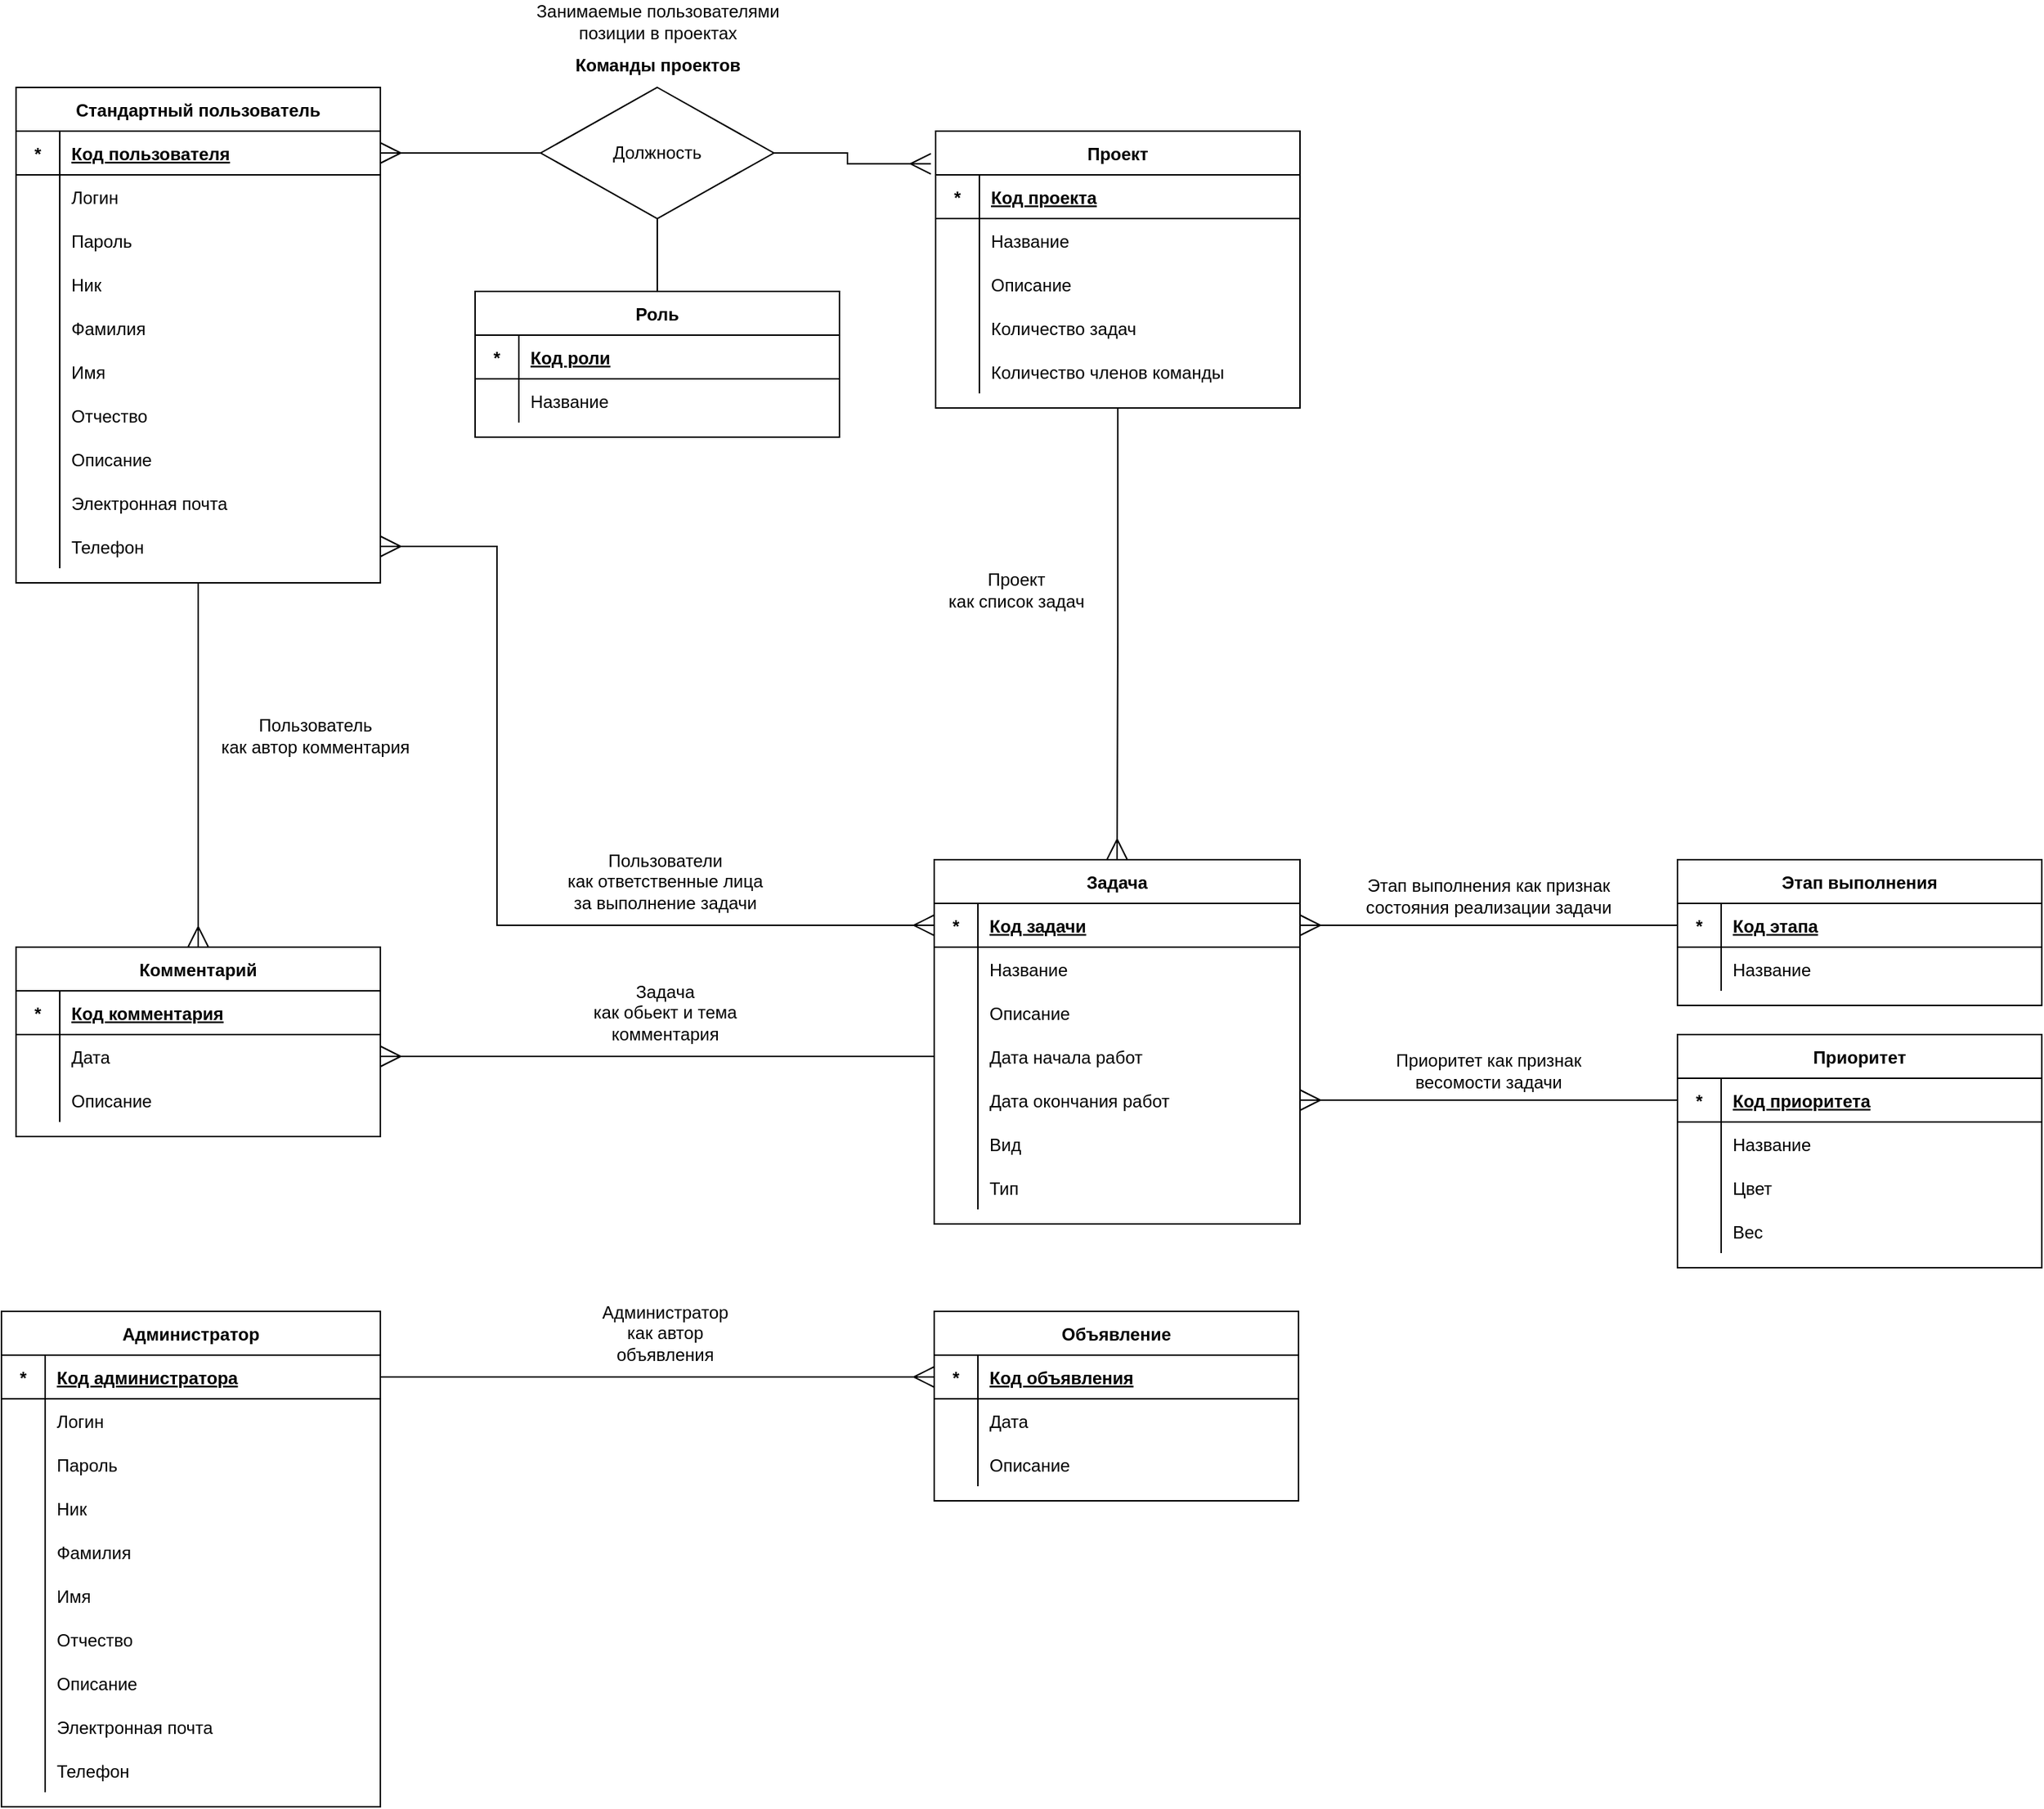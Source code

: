<mxfile version="15.4.0" type="device"><diagram id="R2lEEEUBdFMjLlhIrx00" name="Page-1"><mxGraphModel dx="1359" dy="599" grid="1" gridSize="10" guides="1" tooltips="1" connect="1" arrows="1" fold="1" page="1" pageScale="1" pageWidth="850" pageHeight="1100" math="0" shadow="0" extFonts="Permanent Marker^https://fonts.googleapis.com/css?family=Permanent+Marker"><root><mxCell id="0"/><mxCell id="1" parent="0"/><mxCell id="KEWzs6Pm8bND37SmoEgK-163" value="Администратор" style="shape=table;startSize=30;container=1;collapsible=1;childLayout=tableLayout;fixedRows=1;rowLines=0;fontStyle=1;align=center;resizeLast=1;" parent="1" vertex="1"><mxGeometry x="-800" y="920" width="260" height="340" as="geometry"/></mxCell><mxCell id="KEWzs6Pm8bND37SmoEgK-164" value="" style="shape=partialRectangle;collapsible=0;dropTarget=0;pointerEvents=0;fillColor=none;points=[[0,0.5],[1,0.5]];portConstraint=eastwest;top=0;left=0;right=0;bottom=1;" parent="KEWzs6Pm8bND37SmoEgK-163" vertex="1"><mxGeometry y="30" width="260" height="30" as="geometry"/></mxCell><mxCell id="KEWzs6Pm8bND37SmoEgK-165" value="*" style="shape=partialRectangle;overflow=hidden;connectable=0;fillColor=none;top=0;left=0;bottom=0;right=0;fontStyle=1;" parent="KEWzs6Pm8bND37SmoEgK-164" vertex="1"><mxGeometry width="30" height="30" as="geometry"><mxRectangle width="30" height="30" as="alternateBounds"/></mxGeometry></mxCell><mxCell id="KEWzs6Pm8bND37SmoEgK-166" value="Код администратора" style="shape=partialRectangle;overflow=hidden;connectable=0;fillColor=none;top=0;left=0;bottom=0;right=0;align=left;spacingLeft=6;fontStyle=5;" parent="KEWzs6Pm8bND37SmoEgK-164" vertex="1"><mxGeometry x="30" width="230" height="30" as="geometry"><mxRectangle width="230" height="30" as="alternateBounds"/></mxGeometry></mxCell><mxCell id="GoolY54lpUksAZv1lYhe-7" style="shape=partialRectangle;collapsible=0;dropTarget=0;pointerEvents=0;fillColor=none;points=[[0,0.5],[1,0.5]];portConstraint=eastwest;top=0;left=0;right=0;bottom=0;" parent="KEWzs6Pm8bND37SmoEgK-163" vertex="1"><mxGeometry y="60" width="260" height="30" as="geometry"/></mxCell><mxCell id="GoolY54lpUksAZv1lYhe-8" style="shape=partialRectangle;overflow=hidden;connectable=0;fillColor=none;top=0;left=0;bottom=0;right=0;" parent="GoolY54lpUksAZv1lYhe-7" vertex="1"><mxGeometry width="30" height="30" as="geometry"><mxRectangle width="30" height="30" as="alternateBounds"/></mxGeometry></mxCell><mxCell id="GoolY54lpUksAZv1lYhe-9" value="Логин" style="shape=partialRectangle;overflow=hidden;connectable=0;fillColor=none;top=0;left=0;bottom=0;right=0;align=left;spacingLeft=6;" parent="GoolY54lpUksAZv1lYhe-7" vertex="1"><mxGeometry x="30" width="230" height="30" as="geometry"><mxRectangle width="230" height="30" as="alternateBounds"/></mxGeometry></mxCell><mxCell id="KEWzs6Pm8bND37SmoEgK-167" style="shape=partialRectangle;collapsible=0;dropTarget=0;pointerEvents=0;fillColor=none;points=[[0,0.5],[1,0.5]];portConstraint=eastwest;top=0;left=0;right=0;bottom=0;" parent="KEWzs6Pm8bND37SmoEgK-163" vertex="1"><mxGeometry y="90" width="260" height="30" as="geometry"/></mxCell><mxCell id="KEWzs6Pm8bND37SmoEgK-168" style="shape=partialRectangle;overflow=hidden;connectable=0;fillColor=none;top=0;left=0;bottom=0;right=0;" parent="KEWzs6Pm8bND37SmoEgK-167" vertex="1"><mxGeometry width="30" height="30" as="geometry"><mxRectangle width="30" height="30" as="alternateBounds"/></mxGeometry></mxCell><mxCell id="KEWzs6Pm8bND37SmoEgK-169" value="Пароль" style="shape=partialRectangle;overflow=hidden;connectable=0;fillColor=none;top=0;left=0;bottom=0;right=0;align=left;spacingLeft=6;" parent="KEWzs6Pm8bND37SmoEgK-167" vertex="1"><mxGeometry x="30" width="230" height="30" as="geometry"><mxRectangle width="230" height="30" as="alternateBounds"/></mxGeometry></mxCell><mxCell id="SejftRKRJtMJ-X5kxTXs-4" style="shape=partialRectangle;collapsible=0;dropTarget=0;pointerEvents=0;fillColor=none;points=[[0,0.5],[1,0.5]];portConstraint=eastwest;top=0;left=0;right=0;bottom=0;" parent="KEWzs6Pm8bND37SmoEgK-163" vertex="1"><mxGeometry y="120" width="260" height="30" as="geometry"/></mxCell><mxCell id="SejftRKRJtMJ-X5kxTXs-5" style="shape=partialRectangle;overflow=hidden;connectable=0;fillColor=none;top=0;left=0;bottom=0;right=0;" parent="SejftRKRJtMJ-X5kxTXs-4" vertex="1"><mxGeometry width="30" height="30" as="geometry"><mxRectangle width="30" height="30" as="alternateBounds"/></mxGeometry></mxCell><mxCell id="SejftRKRJtMJ-X5kxTXs-6" value="Ник" style="shape=partialRectangle;overflow=hidden;connectable=0;fillColor=none;top=0;left=0;bottom=0;right=0;align=left;spacingLeft=6;" parent="SejftRKRJtMJ-X5kxTXs-4" vertex="1"><mxGeometry x="30" width="230" height="30" as="geometry"><mxRectangle width="230" height="30" as="alternateBounds"/></mxGeometry></mxCell><mxCell id="KEWzs6Pm8bND37SmoEgK-170" value="" style="shape=partialRectangle;collapsible=0;dropTarget=0;pointerEvents=0;fillColor=none;points=[[0,0.5],[1,0.5]];portConstraint=eastwest;top=0;left=0;right=0;bottom=0;" parent="KEWzs6Pm8bND37SmoEgK-163" vertex="1"><mxGeometry y="150" width="260" height="30" as="geometry"/></mxCell><mxCell id="KEWzs6Pm8bND37SmoEgK-171" value="" style="shape=partialRectangle;overflow=hidden;connectable=0;fillColor=none;top=0;left=0;bottom=0;right=0;" parent="KEWzs6Pm8bND37SmoEgK-170" vertex="1"><mxGeometry width="30" height="30" as="geometry"><mxRectangle width="30" height="30" as="alternateBounds"/></mxGeometry></mxCell><mxCell id="KEWzs6Pm8bND37SmoEgK-172" value="Фамилия" style="shape=partialRectangle;overflow=hidden;connectable=0;fillColor=none;top=0;left=0;bottom=0;right=0;align=left;spacingLeft=6;" parent="KEWzs6Pm8bND37SmoEgK-170" vertex="1"><mxGeometry x="30" width="230" height="30" as="geometry"><mxRectangle width="230" height="30" as="alternateBounds"/></mxGeometry></mxCell><mxCell id="Utjhez6zao7klQIo2Ba_-10" style="shape=partialRectangle;collapsible=0;dropTarget=0;pointerEvents=0;fillColor=none;points=[[0,0.5],[1,0.5]];portConstraint=eastwest;top=0;left=0;right=0;bottom=0;" parent="KEWzs6Pm8bND37SmoEgK-163" vertex="1"><mxGeometry y="180" width="260" height="30" as="geometry"/></mxCell><mxCell id="Utjhez6zao7klQIo2Ba_-11" style="shape=partialRectangle;overflow=hidden;connectable=0;fillColor=none;top=0;left=0;bottom=0;right=0;" parent="Utjhez6zao7klQIo2Ba_-10" vertex="1"><mxGeometry width="30" height="30" as="geometry"><mxRectangle width="30" height="30" as="alternateBounds"/></mxGeometry></mxCell><mxCell id="Utjhez6zao7klQIo2Ba_-12" value="Имя" style="shape=partialRectangle;overflow=hidden;connectable=0;fillColor=none;top=0;left=0;bottom=0;right=0;align=left;spacingLeft=6;" parent="Utjhez6zao7klQIo2Ba_-10" vertex="1"><mxGeometry x="30" width="230" height="30" as="geometry"><mxRectangle width="230" height="30" as="alternateBounds"/></mxGeometry></mxCell><mxCell id="Utjhez6zao7klQIo2Ba_-7" style="shape=partialRectangle;collapsible=0;dropTarget=0;pointerEvents=0;fillColor=none;points=[[0,0.5],[1,0.5]];portConstraint=eastwest;top=0;left=0;right=0;bottom=0;" parent="KEWzs6Pm8bND37SmoEgK-163" vertex="1"><mxGeometry y="210" width="260" height="30" as="geometry"/></mxCell><mxCell id="Utjhez6zao7klQIo2Ba_-8" style="shape=partialRectangle;overflow=hidden;connectable=0;fillColor=none;top=0;left=0;bottom=0;right=0;" parent="Utjhez6zao7klQIo2Ba_-7" vertex="1"><mxGeometry width="30" height="30" as="geometry"><mxRectangle width="30" height="30" as="alternateBounds"/></mxGeometry></mxCell><mxCell id="Utjhez6zao7klQIo2Ba_-9" value="Отчество" style="shape=partialRectangle;overflow=hidden;connectable=0;fillColor=none;top=0;left=0;bottom=0;right=0;align=left;spacingLeft=6;" parent="Utjhez6zao7klQIo2Ba_-7" vertex="1"><mxGeometry x="30" width="230" height="30" as="geometry"><mxRectangle width="230" height="30" as="alternateBounds"/></mxGeometry></mxCell><mxCell id="KEWzs6Pm8bND37SmoEgK-173" value="" style="shape=partialRectangle;collapsible=0;dropTarget=0;pointerEvents=0;fillColor=none;points=[[0,0.5],[1,0.5]];portConstraint=eastwest;top=0;left=0;right=0;bottom=0;" parent="KEWzs6Pm8bND37SmoEgK-163" vertex="1"><mxGeometry y="240" width="260" height="30" as="geometry"/></mxCell><mxCell id="KEWzs6Pm8bND37SmoEgK-174" value="" style="shape=partialRectangle;overflow=hidden;connectable=0;fillColor=none;top=0;left=0;bottom=0;right=0;" parent="KEWzs6Pm8bND37SmoEgK-173" vertex="1"><mxGeometry width="30" height="30" as="geometry"><mxRectangle width="30" height="30" as="alternateBounds"/></mxGeometry></mxCell><mxCell id="KEWzs6Pm8bND37SmoEgK-175" value="Описание" style="shape=partialRectangle;overflow=hidden;connectable=0;fillColor=none;top=0;left=0;bottom=0;right=0;align=left;spacingLeft=6;" parent="KEWzs6Pm8bND37SmoEgK-173" vertex="1"><mxGeometry x="30" width="230" height="30" as="geometry"><mxRectangle width="230" height="30" as="alternateBounds"/></mxGeometry></mxCell><mxCell id="KEWzs6Pm8bND37SmoEgK-176" style="shape=partialRectangle;collapsible=0;dropTarget=0;pointerEvents=0;fillColor=none;points=[[0,0.5],[1,0.5]];portConstraint=eastwest;top=0;left=0;right=0;bottom=0;" parent="KEWzs6Pm8bND37SmoEgK-163" vertex="1"><mxGeometry y="270" width="260" height="30" as="geometry"/></mxCell><mxCell id="KEWzs6Pm8bND37SmoEgK-177" style="shape=partialRectangle;overflow=hidden;connectable=0;fillColor=none;top=0;left=0;bottom=0;right=0;" parent="KEWzs6Pm8bND37SmoEgK-176" vertex="1"><mxGeometry width="30" height="30" as="geometry"><mxRectangle width="30" height="30" as="alternateBounds"/></mxGeometry></mxCell><mxCell id="KEWzs6Pm8bND37SmoEgK-178" value="Электронная почта" style="shape=partialRectangle;overflow=hidden;connectable=0;fillColor=none;top=0;left=0;bottom=0;right=0;align=left;spacingLeft=6;" parent="KEWzs6Pm8bND37SmoEgK-176" vertex="1"><mxGeometry x="30" width="230" height="30" as="geometry"><mxRectangle width="230" height="30" as="alternateBounds"/></mxGeometry></mxCell><mxCell id="KEWzs6Pm8bND37SmoEgK-179" style="shape=partialRectangle;collapsible=0;dropTarget=0;pointerEvents=0;fillColor=none;points=[[0,0.5],[1,0.5]];portConstraint=eastwest;top=0;left=0;right=0;bottom=0;" parent="KEWzs6Pm8bND37SmoEgK-163" vertex="1"><mxGeometry y="300" width="260" height="30" as="geometry"/></mxCell><mxCell id="KEWzs6Pm8bND37SmoEgK-180" style="shape=partialRectangle;overflow=hidden;connectable=0;fillColor=none;top=0;left=0;bottom=0;right=0;" parent="KEWzs6Pm8bND37SmoEgK-179" vertex="1"><mxGeometry width="30" height="30" as="geometry"><mxRectangle width="30" height="30" as="alternateBounds"/></mxGeometry></mxCell><mxCell id="KEWzs6Pm8bND37SmoEgK-181" value="Телефон" style="shape=partialRectangle;overflow=hidden;connectable=0;fillColor=none;top=0;left=0;bottom=0;right=0;align=left;spacingLeft=6;" parent="KEWzs6Pm8bND37SmoEgK-179" vertex="1"><mxGeometry x="30" width="230" height="30" as="geometry"><mxRectangle width="230" height="30" as="alternateBounds"/></mxGeometry></mxCell><mxCell id="JTHcvcnWKTFzmuKznncK-1" value="Проект" style="shape=table;startSize=30;container=1;collapsible=1;childLayout=tableLayout;fixedRows=1;rowLines=0;fontStyle=1;align=center;resizeLast=1;" parent="1" vertex="1"><mxGeometry x="-159" y="110" width="250" height="190" as="geometry"><mxRectangle x="70" y="360" width="70" height="30" as="alternateBounds"/></mxGeometry></mxCell><mxCell id="JTHcvcnWKTFzmuKznncK-2" value="" style="shape=partialRectangle;collapsible=0;dropTarget=0;pointerEvents=0;fillColor=none;points=[[0,0.5],[1,0.5]];portConstraint=eastwest;top=0;left=0;right=0;bottom=1;" parent="JTHcvcnWKTFzmuKznncK-1" vertex="1"><mxGeometry y="30" width="250" height="30" as="geometry"/></mxCell><mxCell id="JTHcvcnWKTFzmuKznncK-3" value="*" style="shape=partialRectangle;overflow=hidden;connectable=0;fillColor=none;top=0;left=0;bottom=0;right=0;fontStyle=1;" parent="JTHcvcnWKTFzmuKznncK-2" vertex="1"><mxGeometry width="30" height="30" as="geometry"><mxRectangle width="30" height="30" as="alternateBounds"/></mxGeometry></mxCell><mxCell id="JTHcvcnWKTFzmuKznncK-4" value="Код проекта" style="shape=partialRectangle;overflow=hidden;connectable=0;fillColor=none;top=0;left=0;bottom=0;right=0;align=left;spacingLeft=6;fontStyle=5;" parent="JTHcvcnWKTFzmuKznncK-2" vertex="1"><mxGeometry x="30" width="220" height="30" as="geometry"><mxRectangle width="220" height="30" as="alternateBounds"/></mxGeometry></mxCell><mxCell id="JTHcvcnWKTFzmuKznncK-5" value="" style="shape=partialRectangle;collapsible=0;dropTarget=0;pointerEvents=0;fillColor=none;points=[[0,0.5],[1,0.5]];portConstraint=eastwest;top=0;left=0;right=0;bottom=0;" parent="JTHcvcnWKTFzmuKznncK-1" vertex="1"><mxGeometry y="60" width="250" height="30" as="geometry"/></mxCell><mxCell id="JTHcvcnWKTFzmuKznncK-6" value="" style="shape=partialRectangle;overflow=hidden;connectable=0;fillColor=none;top=0;left=0;bottom=0;right=0;" parent="JTHcvcnWKTFzmuKznncK-5" vertex="1"><mxGeometry width="30" height="30" as="geometry"><mxRectangle width="30" height="30" as="alternateBounds"/></mxGeometry></mxCell><mxCell id="JTHcvcnWKTFzmuKznncK-7" value="Название" style="shape=partialRectangle;overflow=hidden;connectable=0;fillColor=none;top=0;left=0;bottom=0;right=0;align=left;spacingLeft=6;" parent="JTHcvcnWKTFzmuKznncK-5" vertex="1"><mxGeometry x="30" width="220" height="30" as="geometry"><mxRectangle width="220" height="30" as="alternateBounds"/></mxGeometry></mxCell><mxCell id="JTHcvcnWKTFzmuKznncK-8" value="" style="shape=partialRectangle;collapsible=0;dropTarget=0;pointerEvents=0;fillColor=none;points=[[0,0.5],[1,0.5]];portConstraint=eastwest;top=0;left=0;right=0;bottom=0;" parent="JTHcvcnWKTFzmuKznncK-1" vertex="1"><mxGeometry y="90" width="250" height="30" as="geometry"/></mxCell><mxCell id="JTHcvcnWKTFzmuKznncK-9" value="" style="shape=partialRectangle;overflow=hidden;connectable=0;fillColor=none;top=0;left=0;bottom=0;right=0;" parent="JTHcvcnWKTFzmuKznncK-8" vertex="1"><mxGeometry width="30" height="30" as="geometry"><mxRectangle width="30" height="30" as="alternateBounds"/></mxGeometry></mxCell><mxCell id="JTHcvcnWKTFzmuKznncK-10" value="Описание" style="shape=partialRectangle;overflow=hidden;connectable=0;fillColor=none;top=0;left=0;bottom=0;right=0;align=left;spacingLeft=6;" parent="JTHcvcnWKTFzmuKznncK-8" vertex="1"><mxGeometry x="30" width="220" height="30" as="geometry"><mxRectangle width="220" height="30" as="alternateBounds"/></mxGeometry></mxCell><mxCell id="Se9pl_aKcLEokG1FZjeS-4" style="shape=partialRectangle;collapsible=0;dropTarget=0;pointerEvents=0;fillColor=none;points=[[0,0.5],[1,0.5]];portConstraint=eastwest;top=0;left=0;right=0;bottom=0;" parent="JTHcvcnWKTFzmuKznncK-1" vertex="1"><mxGeometry y="120" width="250" height="30" as="geometry"/></mxCell><mxCell id="Se9pl_aKcLEokG1FZjeS-5" style="shape=partialRectangle;overflow=hidden;connectable=0;fillColor=none;top=0;left=0;bottom=0;right=0;" parent="Se9pl_aKcLEokG1FZjeS-4" vertex="1"><mxGeometry width="30" height="30" as="geometry"><mxRectangle width="30" height="30" as="alternateBounds"/></mxGeometry></mxCell><mxCell id="Se9pl_aKcLEokG1FZjeS-6" value="Количество задач" style="shape=partialRectangle;overflow=hidden;connectable=0;fillColor=none;top=0;left=0;bottom=0;right=0;align=left;spacingLeft=6;" parent="Se9pl_aKcLEokG1FZjeS-4" vertex="1"><mxGeometry x="30" width="220" height="30" as="geometry"><mxRectangle width="220" height="30" as="alternateBounds"/></mxGeometry></mxCell><mxCell id="Se9pl_aKcLEokG1FZjeS-8" style="shape=partialRectangle;collapsible=0;dropTarget=0;pointerEvents=0;fillColor=none;points=[[0,0.5],[1,0.5]];portConstraint=eastwest;top=0;left=0;right=0;bottom=0;" parent="JTHcvcnWKTFzmuKznncK-1" vertex="1"><mxGeometry y="150" width="250" height="30" as="geometry"/></mxCell><mxCell id="Se9pl_aKcLEokG1FZjeS-9" style="shape=partialRectangle;overflow=hidden;connectable=0;fillColor=none;top=0;left=0;bottom=0;right=0;" parent="Se9pl_aKcLEokG1FZjeS-8" vertex="1"><mxGeometry width="30" height="30" as="geometry"><mxRectangle width="30" height="30" as="alternateBounds"/></mxGeometry></mxCell><mxCell id="Se9pl_aKcLEokG1FZjeS-10" value="Количество членов команды" style="shape=partialRectangle;overflow=hidden;connectable=0;fillColor=none;top=0;left=0;bottom=0;right=0;align=left;spacingLeft=6;" parent="Se9pl_aKcLEokG1FZjeS-8" vertex="1"><mxGeometry x="30" width="220" height="30" as="geometry"><mxRectangle width="220" height="30" as="alternateBounds"/></mxGeometry></mxCell><mxCell id="JTHcvcnWKTFzmuKznncK-11" value="Задача" style="shape=table;startSize=30;container=1;collapsible=1;childLayout=tableLayout;fixedRows=1;rowLines=0;fontStyle=1;align=center;resizeLast=1;" parent="1" vertex="1"><mxGeometry x="-160" y="610" width="251" height="250" as="geometry"/></mxCell><mxCell id="JTHcvcnWKTFzmuKznncK-12" value="" style="shape=partialRectangle;collapsible=0;dropTarget=0;pointerEvents=0;fillColor=none;points=[[0,0.5],[1,0.5]];portConstraint=eastwest;top=0;left=0;right=0;bottom=1;" parent="JTHcvcnWKTFzmuKznncK-11" vertex="1"><mxGeometry y="30" width="251" height="30" as="geometry"/></mxCell><mxCell id="JTHcvcnWKTFzmuKznncK-13" value="*" style="shape=partialRectangle;overflow=hidden;connectable=0;fillColor=none;top=0;left=0;bottom=0;right=0;fontStyle=1;" parent="JTHcvcnWKTFzmuKznncK-12" vertex="1"><mxGeometry width="30" height="30" as="geometry"><mxRectangle width="30" height="30" as="alternateBounds"/></mxGeometry></mxCell><mxCell id="JTHcvcnWKTFzmuKznncK-14" value="Код задачи" style="shape=partialRectangle;overflow=hidden;connectable=0;fillColor=none;top=0;left=0;bottom=0;right=0;align=left;spacingLeft=6;fontStyle=5;" parent="JTHcvcnWKTFzmuKznncK-12" vertex="1"><mxGeometry x="30" width="221" height="30" as="geometry"><mxRectangle width="221" height="30" as="alternateBounds"/></mxGeometry></mxCell><mxCell id="JTHcvcnWKTFzmuKznncK-15" value="" style="shape=partialRectangle;collapsible=0;dropTarget=0;pointerEvents=0;fillColor=none;points=[[0,0.5],[1,0.5]];portConstraint=eastwest;top=0;left=0;right=0;bottom=0;" parent="JTHcvcnWKTFzmuKznncK-11" vertex="1"><mxGeometry y="60" width="251" height="30" as="geometry"/></mxCell><mxCell id="JTHcvcnWKTFzmuKznncK-16" value="" style="shape=partialRectangle;overflow=hidden;connectable=0;fillColor=none;top=0;left=0;bottom=0;right=0;" parent="JTHcvcnWKTFzmuKznncK-15" vertex="1"><mxGeometry width="30" height="30" as="geometry"><mxRectangle width="30" height="30" as="alternateBounds"/></mxGeometry></mxCell><mxCell id="JTHcvcnWKTFzmuKznncK-17" value="Название" style="shape=partialRectangle;overflow=hidden;connectable=0;fillColor=none;top=0;left=0;bottom=0;right=0;align=left;spacingLeft=6;" parent="JTHcvcnWKTFzmuKznncK-15" vertex="1"><mxGeometry x="30" width="221" height="30" as="geometry"><mxRectangle width="221" height="30" as="alternateBounds"/></mxGeometry></mxCell><mxCell id="JTHcvcnWKTFzmuKznncK-18" value="" style="shape=partialRectangle;collapsible=0;dropTarget=0;pointerEvents=0;fillColor=none;points=[[0,0.5],[1,0.5]];portConstraint=eastwest;top=0;left=0;right=0;bottom=0;" parent="JTHcvcnWKTFzmuKznncK-11" vertex="1"><mxGeometry y="90" width="251" height="30" as="geometry"/></mxCell><mxCell id="JTHcvcnWKTFzmuKznncK-19" value="" style="shape=partialRectangle;overflow=hidden;connectable=0;fillColor=none;top=0;left=0;bottom=0;right=0;" parent="JTHcvcnWKTFzmuKznncK-18" vertex="1"><mxGeometry width="30" height="30" as="geometry"><mxRectangle width="30" height="30" as="alternateBounds"/></mxGeometry></mxCell><mxCell id="JTHcvcnWKTFzmuKznncK-20" value="Описание" style="shape=partialRectangle;overflow=hidden;connectable=0;fillColor=none;top=0;left=0;bottom=0;right=0;align=left;spacingLeft=6;" parent="JTHcvcnWKTFzmuKznncK-18" vertex="1"><mxGeometry x="30" width="221" height="30" as="geometry"><mxRectangle width="221" height="30" as="alternateBounds"/></mxGeometry></mxCell><mxCell id="JTHcvcnWKTFzmuKznncK-21" style="shape=partialRectangle;collapsible=0;dropTarget=0;pointerEvents=0;fillColor=none;points=[[0,0.5],[1,0.5]];portConstraint=eastwest;top=0;left=0;right=0;bottom=0;" parent="JTHcvcnWKTFzmuKznncK-11" vertex="1"><mxGeometry y="120" width="251" height="30" as="geometry"/></mxCell><mxCell id="JTHcvcnWKTFzmuKznncK-22" style="shape=partialRectangle;overflow=hidden;connectable=0;fillColor=none;top=0;left=0;bottom=0;right=0;" parent="JTHcvcnWKTFzmuKznncK-21" vertex="1"><mxGeometry width="30" height="30" as="geometry"><mxRectangle width="30" height="30" as="alternateBounds"/></mxGeometry></mxCell><mxCell id="JTHcvcnWKTFzmuKznncK-23" value="Дата начала работ" style="shape=partialRectangle;overflow=hidden;connectable=0;fillColor=none;top=0;left=0;bottom=0;right=0;align=left;spacingLeft=6;" parent="JTHcvcnWKTFzmuKznncK-21" vertex="1"><mxGeometry x="30" width="221" height="30" as="geometry"><mxRectangle width="221" height="30" as="alternateBounds"/></mxGeometry></mxCell><mxCell id="JTHcvcnWKTFzmuKznncK-24" style="shape=partialRectangle;collapsible=0;dropTarget=0;pointerEvents=0;fillColor=none;points=[[0,0.5],[1,0.5]];portConstraint=eastwest;top=0;left=0;right=0;bottom=0;" parent="JTHcvcnWKTFzmuKznncK-11" vertex="1"><mxGeometry y="150" width="251" height="30" as="geometry"/></mxCell><mxCell id="JTHcvcnWKTFzmuKznncK-25" style="shape=partialRectangle;overflow=hidden;connectable=0;fillColor=none;top=0;left=0;bottom=0;right=0;" parent="JTHcvcnWKTFzmuKznncK-24" vertex="1"><mxGeometry width="30" height="30" as="geometry"><mxRectangle width="30" height="30" as="alternateBounds"/></mxGeometry></mxCell><mxCell id="JTHcvcnWKTFzmuKznncK-26" value="Дата окончания работ" style="shape=partialRectangle;overflow=hidden;connectable=0;fillColor=none;top=0;left=0;bottom=0;right=0;align=left;spacingLeft=6;" parent="JTHcvcnWKTFzmuKznncK-24" vertex="1"><mxGeometry x="30" width="221" height="30" as="geometry"><mxRectangle width="221" height="30" as="alternateBounds"/></mxGeometry></mxCell><mxCell id="87GUrouihFp6x3GNBXlj-17" style="shape=partialRectangle;collapsible=0;dropTarget=0;pointerEvents=0;fillColor=none;points=[[0,0.5],[1,0.5]];portConstraint=eastwest;top=0;left=0;right=0;bottom=0;" parent="JTHcvcnWKTFzmuKznncK-11" vertex="1"><mxGeometry y="180" width="251" height="30" as="geometry"/></mxCell><mxCell id="87GUrouihFp6x3GNBXlj-18" style="shape=partialRectangle;overflow=hidden;connectable=0;fillColor=none;top=0;left=0;bottom=0;right=0;" parent="87GUrouihFp6x3GNBXlj-17" vertex="1"><mxGeometry width="30" height="30" as="geometry"><mxRectangle width="30" height="30" as="alternateBounds"/></mxGeometry></mxCell><mxCell id="87GUrouihFp6x3GNBXlj-19" value="Вид" style="shape=partialRectangle;overflow=hidden;connectable=0;fillColor=none;top=0;left=0;bottom=0;right=0;align=left;spacingLeft=6;" parent="87GUrouihFp6x3GNBXlj-17" vertex="1"><mxGeometry x="30" width="221" height="30" as="geometry"><mxRectangle width="221" height="30" as="alternateBounds"/></mxGeometry></mxCell><mxCell id="ffWz-tQQ7q6HPMR0sG-R-4" style="shape=partialRectangle;collapsible=0;dropTarget=0;pointerEvents=0;fillColor=none;points=[[0,0.5],[1,0.5]];portConstraint=eastwest;top=0;left=0;right=0;bottom=0;" parent="JTHcvcnWKTFzmuKznncK-11" vertex="1"><mxGeometry y="210" width="251" height="30" as="geometry"/></mxCell><mxCell id="ffWz-tQQ7q6HPMR0sG-R-5" style="shape=partialRectangle;overflow=hidden;connectable=0;fillColor=none;top=0;left=0;bottom=0;right=0;" parent="ffWz-tQQ7q6HPMR0sG-R-4" vertex="1"><mxGeometry width="30" height="30" as="geometry"><mxRectangle width="30" height="30" as="alternateBounds"/></mxGeometry></mxCell><mxCell id="ffWz-tQQ7q6HPMR0sG-R-6" value="Тип" style="shape=partialRectangle;overflow=hidden;connectable=0;fillColor=none;top=0;left=0;bottom=0;right=0;align=left;spacingLeft=6;" parent="ffWz-tQQ7q6HPMR0sG-R-4" vertex="1"><mxGeometry x="30" width="221" height="30" as="geometry"><mxRectangle width="221" height="30" as="alternateBounds"/></mxGeometry></mxCell><mxCell id="JTHcvcnWKTFzmuKznncK-27" style="edgeStyle=orthogonalEdgeStyle;rounded=0;orthogonalLoop=1;jettySize=auto;html=1;exitX=0.5;exitY=0;exitDx=0;exitDy=0;entryX=0.5;entryY=1;entryDx=0;entryDy=0;endSize=12;startSize=12;endArrow=none;endFill=0;startArrow=ERmany;startFill=0;" parent="1" source="JTHcvcnWKTFzmuKznncK-28" target="JTHcvcnWKTFzmuKznncK-62" edge="1"><mxGeometry relative="1" as="geometry"/></mxCell><mxCell id="JTHcvcnWKTFzmuKznncK-28" value="Комментарий" style="shape=table;startSize=30;container=1;collapsible=1;childLayout=tableLayout;fixedRows=1;rowLines=0;fontStyle=1;align=center;resizeLast=1;" parent="1" vertex="1"><mxGeometry x="-790" y="670" width="250" height="130" as="geometry"/></mxCell><mxCell id="JTHcvcnWKTFzmuKznncK-29" value="" style="shape=partialRectangle;collapsible=0;dropTarget=0;pointerEvents=0;fillColor=none;points=[[0,0.5],[1,0.5]];portConstraint=eastwest;top=0;left=0;right=0;bottom=1;" parent="JTHcvcnWKTFzmuKznncK-28" vertex="1"><mxGeometry y="30" width="250" height="30" as="geometry"/></mxCell><mxCell id="JTHcvcnWKTFzmuKznncK-30" value="*" style="shape=partialRectangle;overflow=hidden;connectable=0;fillColor=none;top=0;left=0;bottom=0;right=0;fontStyle=1;" parent="JTHcvcnWKTFzmuKznncK-29" vertex="1"><mxGeometry width="30" height="30" as="geometry"><mxRectangle width="30" height="30" as="alternateBounds"/></mxGeometry></mxCell><mxCell id="JTHcvcnWKTFzmuKznncK-31" value="Код комментария" style="shape=partialRectangle;overflow=hidden;connectable=0;fillColor=none;top=0;left=0;bottom=0;right=0;align=left;spacingLeft=6;fontStyle=5;" parent="JTHcvcnWKTFzmuKznncK-29" vertex="1"><mxGeometry x="30" width="220" height="30" as="geometry"><mxRectangle width="220" height="30" as="alternateBounds"/></mxGeometry></mxCell><mxCell id="JTHcvcnWKTFzmuKznncK-32" value="" style="shape=partialRectangle;collapsible=0;dropTarget=0;pointerEvents=0;fillColor=none;points=[[0,0.5],[1,0.5]];portConstraint=eastwest;top=0;left=0;right=0;bottom=0;" parent="JTHcvcnWKTFzmuKznncK-28" vertex="1"><mxGeometry y="60" width="250" height="30" as="geometry"/></mxCell><mxCell id="JTHcvcnWKTFzmuKznncK-33" value="" style="shape=partialRectangle;overflow=hidden;connectable=0;fillColor=none;top=0;left=0;bottom=0;right=0;" parent="JTHcvcnWKTFzmuKznncK-32" vertex="1"><mxGeometry width="30" height="30" as="geometry"><mxRectangle width="30" height="30" as="alternateBounds"/></mxGeometry></mxCell><mxCell id="JTHcvcnWKTFzmuKznncK-34" value="Дата" style="shape=partialRectangle;overflow=hidden;connectable=0;fillColor=none;top=0;left=0;bottom=0;right=0;align=left;spacingLeft=6;" parent="JTHcvcnWKTFzmuKznncK-32" vertex="1"><mxGeometry x="30" width="220" height="30" as="geometry"><mxRectangle width="220" height="30" as="alternateBounds"/></mxGeometry></mxCell><mxCell id="JTHcvcnWKTFzmuKznncK-35" style="shape=partialRectangle;collapsible=0;dropTarget=0;pointerEvents=0;fillColor=none;points=[[0,0.5],[1,0.5]];portConstraint=eastwest;top=0;left=0;right=0;bottom=0;" parent="JTHcvcnWKTFzmuKznncK-28" vertex="1"><mxGeometry y="90" width="250" height="30" as="geometry"/></mxCell><mxCell id="JTHcvcnWKTFzmuKznncK-36" style="shape=partialRectangle;overflow=hidden;connectable=0;fillColor=none;top=0;left=0;bottom=0;right=0;" parent="JTHcvcnWKTFzmuKznncK-35" vertex="1"><mxGeometry width="30" height="30" as="geometry"><mxRectangle width="30" height="30" as="alternateBounds"/></mxGeometry></mxCell><mxCell id="JTHcvcnWKTFzmuKznncK-37" value="Описание" style="shape=partialRectangle;overflow=hidden;connectable=0;fillColor=none;top=0;left=0;bottom=0;right=0;align=left;spacingLeft=6;" parent="JTHcvcnWKTFzmuKznncK-35" vertex="1"><mxGeometry x="30" width="220" height="30" as="geometry"><mxRectangle width="220" height="30" as="alternateBounds"/></mxGeometry></mxCell><mxCell id="JTHcvcnWKTFzmuKznncK-52" value="Приоритет" style="shape=table;startSize=30;container=1;collapsible=1;childLayout=tableLayout;fixedRows=1;rowLines=0;fontStyle=1;align=center;resizeLast=1;" parent="1" vertex="1"><mxGeometry x="350" y="730" width="250" height="160.0" as="geometry"/></mxCell><mxCell id="JTHcvcnWKTFzmuKznncK-53" value="" style="shape=partialRectangle;collapsible=0;dropTarget=0;pointerEvents=0;fillColor=none;points=[[0,0.5],[1,0.5]];portConstraint=eastwest;top=0;left=0;right=0;bottom=1;" parent="JTHcvcnWKTFzmuKznncK-52" vertex="1"><mxGeometry y="30" width="250" height="30" as="geometry"/></mxCell><mxCell id="JTHcvcnWKTFzmuKznncK-54" value="*" style="shape=partialRectangle;overflow=hidden;connectable=0;fillColor=none;top=0;left=0;bottom=0;right=0;fontStyle=1;" parent="JTHcvcnWKTFzmuKznncK-53" vertex="1"><mxGeometry width="30" height="30" as="geometry"><mxRectangle width="30" height="30" as="alternateBounds"/></mxGeometry></mxCell><mxCell id="JTHcvcnWKTFzmuKznncK-55" value="Код приоритета" style="shape=partialRectangle;overflow=hidden;connectable=0;fillColor=none;top=0;left=0;bottom=0;right=0;align=left;spacingLeft=6;fontStyle=5;" parent="JTHcvcnWKTFzmuKznncK-53" vertex="1"><mxGeometry x="30" width="220" height="30" as="geometry"><mxRectangle width="220" height="30" as="alternateBounds"/></mxGeometry></mxCell><mxCell id="JTHcvcnWKTFzmuKznncK-56" value="" style="shape=partialRectangle;collapsible=0;dropTarget=0;pointerEvents=0;fillColor=none;points=[[0,0.5],[1,0.5]];portConstraint=eastwest;top=0;left=0;right=0;bottom=0;" parent="JTHcvcnWKTFzmuKznncK-52" vertex="1"><mxGeometry y="60" width="250" height="30" as="geometry"/></mxCell><mxCell id="JTHcvcnWKTFzmuKznncK-57" value="" style="shape=partialRectangle;overflow=hidden;connectable=0;fillColor=none;top=0;left=0;bottom=0;right=0;" parent="JTHcvcnWKTFzmuKznncK-56" vertex="1"><mxGeometry width="30" height="30" as="geometry"><mxRectangle width="30" height="30" as="alternateBounds"/></mxGeometry></mxCell><mxCell id="JTHcvcnWKTFzmuKznncK-58" value="Название" style="shape=partialRectangle;overflow=hidden;connectable=0;fillColor=none;top=0;left=0;bottom=0;right=0;align=left;spacingLeft=6;" parent="JTHcvcnWKTFzmuKznncK-56" vertex="1"><mxGeometry x="30" width="220" height="30" as="geometry"><mxRectangle width="220" height="30" as="alternateBounds"/></mxGeometry></mxCell><mxCell id="ffWz-tQQ7q6HPMR0sG-R-12" style="shape=partialRectangle;collapsible=0;dropTarget=0;pointerEvents=0;fillColor=none;points=[[0,0.5],[1,0.5]];portConstraint=eastwest;top=0;left=0;right=0;bottom=0;" parent="JTHcvcnWKTFzmuKznncK-52" vertex="1"><mxGeometry y="90" width="250" height="30" as="geometry"/></mxCell><mxCell id="ffWz-tQQ7q6HPMR0sG-R-13" style="shape=partialRectangle;overflow=hidden;connectable=0;fillColor=none;top=0;left=0;bottom=0;right=0;" parent="ffWz-tQQ7q6HPMR0sG-R-12" vertex="1"><mxGeometry width="30" height="30" as="geometry"><mxRectangle width="30" height="30" as="alternateBounds"/></mxGeometry></mxCell><mxCell id="ffWz-tQQ7q6HPMR0sG-R-14" value="Цвет" style="shape=partialRectangle;overflow=hidden;connectable=0;fillColor=none;top=0;left=0;bottom=0;right=0;align=left;spacingLeft=6;" parent="ffWz-tQQ7q6HPMR0sG-R-12" vertex="1"><mxGeometry x="30" width="220" height="30" as="geometry"><mxRectangle width="220" height="30" as="alternateBounds"/></mxGeometry></mxCell><mxCell id="Se9pl_aKcLEokG1FZjeS-1" style="shape=partialRectangle;collapsible=0;dropTarget=0;pointerEvents=0;fillColor=none;points=[[0,0.5],[1,0.5]];portConstraint=eastwest;top=0;left=0;right=0;bottom=0;" parent="JTHcvcnWKTFzmuKznncK-52" vertex="1"><mxGeometry y="120" width="250" height="30" as="geometry"/></mxCell><mxCell id="Se9pl_aKcLEokG1FZjeS-2" style="shape=partialRectangle;overflow=hidden;connectable=0;fillColor=none;top=0;left=0;bottom=0;right=0;" parent="Se9pl_aKcLEokG1FZjeS-1" vertex="1"><mxGeometry width="30" height="30" as="geometry"><mxRectangle width="30" height="30" as="alternateBounds"/></mxGeometry></mxCell><mxCell id="Se9pl_aKcLEokG1FZjeS-3" value="Вес" style="shape=partialRectangle;overflow=hidden;connectable=0;fillColor=none;top=0;left=0;bottom=0;right=0;align=left;spacingLeft=6;" parent="Se9pl_aKcLEokG1FZjeS-1" vertex="1"><mxGeometry x="30" width="220" height="30" as="geometry"><mxRectangle width="220" height="30" as="alternateBounds"/></mxGeometry></mxCell><mxCell id="JTHcvcnWKTFzmuKznncK-62" value="Стандартный пользователь" style="shape=table;startSize=30;container=1;collapsible=1;childLayout=tableLayout;fixedRows=1;rowLines=0;fontStyle=1;align=center;resizeLast=1;" parent="1" vertex="1"><mxGeometry x="-790" y="80" width="250" height="340" as="geometry"/></mxCell><mxCell id="JTHcvcnWKTFzmuKznncK-63" value="" style="shape=partialRectangle;collapsible=0;dropTarget=0;pointerEvents=0;fillColor=none;points=[[0,0.5],[1,0.5]];portConstraint=eastwest;top=0;left=0;right=0;bottom=1;" parent="JTHcvcnWKTFzmuKznncK-62" vertex="1"><mxGeometry y="30" width="250" height="30" as="geometry"/></mxCell><mxCell id="JTHcvcnWKTFzmuKznncK-64" value="*" style="shape=partialRectangle;overflow=hidden;connectable=0;fillColor=none;top=0;left=0;bottom=0;right=0;fontStyle=1;" parent="JTHcvcnWKTFzmuKznncK-63" vertex="1"><mxGeometry width="30" height="30" as="geometry"><mxRectangle width="30" height="30" as="alternateBounds"/></mxGeometry></mxCell><mxCell id="JTHcvcnWKTFzmuKznncK-65" value="Код пользователя" style="shape=partialRectangle;overflow=hidden;connectable=0;fillColor=none;top=0;left=0;bottom=0;right=0;align=left;spacingLeft=6;fontStyle=5;" parent="JTHcvcnWKTFzmuKznncK-63" vertex="1"><mxGeometry x="30" width="220" height="30" as="geometry"><mxRectangle width="220" height="30" as="alternateBounds"/></mxGeometry></mxCell><mxCell id="GoolY54lpUksAZv1lYhe-4" style="shape=partialRectangle;collapsible=0;dropTarget=0;pointerEvents=0;fillColor=none;points=[[0,0.5],[1,0.5]];portConstraint=eastwest;top=0;left=0;right=0;bottom=0;" parent="JTHcvcnWKTFzmuKznncK-62" vertex="1"><mxGeometry y="60" width="250" height="30" as="geometry"/></mxCell><mxCell id="GoolY54lpUksAZv1lYhe-5" style="shape=partialRectangle;overflow=hidden;connectable=0;fillColor=none;top=0;left=0;bottom=0;right=0;" parent="GoolY54lpUksAZv1lYhe-4" vertex="1"><mxGeometry width="30" height="30" as="geometry"><mxRectangle width="30" height="30" as="alternateBounds"/></mxGeometry></mxCell><mxCell id="GoolY54lpUksAZv1lYhe-6" value="Логин" style="shape=partialRectangle;overflow=hidden;connectable=0;fillColor=none;top=0;left=0;bottom=0;right=0;align=left;spacingLeft=6;" parent="GoolY54lpUksAZv1lYhe-4" vertex="1"><mxGeometry x="30" width="220" height="30" as="geometry"><mxRectangle width="220" height="30" as="alternateBounds"/></mxGeometry></mxCell><mxCell id="JTHcvcnWKTFzmuKznncK-66" style="shape=partialRectangle;collapsible=0;dropTarget=0;pointerEvents=0;fillColor=none;points=[[0,0.5],[1,0.5]];portConstraint=eastwest;top=0;left=0;right=0;bottom=0;" parent="JTHcvcnWKTFzmuKznncK-62" vertex="1"><mxGeometry y="90" width="250" height="30" as="geometry"/></mxCell><mxCell id="JTHcvcnWKTFzmuKznncK-67" style="shape=partialRectangle;overflow=hidden;connectable=0;fillColor=none;top=0;left=0;bottom=0;right=0;" parent="JTHcvcnWKTFzmuKznncK-66" vertex="1"><mxGeometry width="30" height="30" as="geometry"><mxRectangle width="30" height="30" as="alternateBounds"/></mxGeometry></mxCell><mxCell id="JTHcvcnWKTFzmuKznncK-68" value="Пароль" style="shape=partialRectangle;overflow=hidden;connectable=0;fillColor=none;top=0;left=0;bottom=0;right=0;align=left;spacingLeft=6;" parent="JTHcvcnWKTFzmuKznncK-66" vertex="1"><mxGeometry x="30" width="220" height="30" as="geometry"><mxRectangle width="220" height="30" as="alternateBounds"/></mxGeometry></mxCell><mxCell id="SejftRKRJtMJ-X5kxTXs-1" style="shape=partialRectangle;collapsible=0;dropTarget=0;pointerEvents=0;fillColor=none;points=[[0,0.5],[1,0.5]];portConstraint=eastwest;top=0;left=0;right=0;bottom=0;" parent="JTHcvcnWKTFzmuKznncK-62" vertex="1"><mxGeometry y="120" width="250" height="30" as="geometry"/></mxCell><mxCell id="SejftRKRJtMJ-X5kxTXs-2" style="shape=partialRectangle;overflow=hidden;connectable=0;fillColor=none;top=0;left=0;bottom=0;right=0;" parent="SejftRKRJtMJ-X5kxTXs-1" vertex="1"><mxGeometry width="30" height="30" as="geometry"><mxRectangle width="30" height="30" as="alternateBounds"/></mxGeometry></mxCell><mxCell id="SejftRKRJtMJ-X5kxTXs-3" value="Ник" style="shape=partialRectangle;overflow=hidden;connectable=0;fillColor=none;top=0;left=0;bottom=0;right=0;align=left;spacingLeft=6;" parent="SejftRKRJtMJ-X5kxTXs-1" vertex="1"><mxGeometry x="30" width="220" height="30" as="geometry"><mxRectangle width="220" height="30" as="alternateBounds"/></mxGeometry></mxCell><mxCell id="JTHcvcnWKTFzmuKznncK-69" value="" style="shape=partialRectangle;collapsible=0;dropTarget=0;pointerEvents=0;fillColor=none;points=[[0,0.5],[1,0.5]];portConstraint=eastwest;top=0;left=0;right=0;bottom=0;" parent="JTHcvcnWKTFzmuKznncK-62" vertex="1"><mxGeometry y="150" width="250" height="30" as="geometry"/></mxCell><mxCell id="JTHcvcnWKTFzmuKznncK-70" value="" style="shape=partialRectangle;overflow=hidden;connectable=0;fillColor=none;top=0;left=0;bottom=0;right=0;" parent="JTHcvcnWKTFzmuKznncK-69" vertex="1"><mxGeometry width="30" height="30" as="geometry"><mxRectangle width="30" height="30" as="alternateBounds"/></mxGeometry></mxCell><mxCell id="JTHcvcnWKTFzmuKznncK-71" value="Фамилия" style="shape=partialRectangle;overflow=hidden;connectable=0;fillColor=none;top=0;left=0;bottom=0;right=0;align=left;spacingLeft=6;" parent="JTHcvcnWKTFzmuKznncK-69" vertex="1"><mxGeometry x="30" width="220" height="30" as="geometry"><mxRectangle width="220" height="30" as="alternateBounds"/></mxGeometry></mxCell><mxCell id="Utjhez6zao7klQIo2Ba_-4" style="shape=partialRectangle;collapsible=0;dropTarget=0;pointerEvents=0;fillColor=none;points=[[0,0.5],[1,0.5]];portConstraint=eastwest;top=0;left=0;right=0;bottom=0;" parent="JTHcvcnWKTFzmuKznncK-62" vertex="1"><mxGeometry y="180" width="250" height="30" as="geometry"/></mxCell><mxCell id="Utjhez6zao7klQIo2Ba_-5" style="shape=partialRectangle;overflow=hidden;connectable=0;fillColor=none;top=0;left=0;bottom=0;right=0;" parent="Utjhez6zao7klQIo2Ba_-4" vertex="1"><mxGeometry width="30" height="30" as="geometry"><mxRectangle width="30" height="30" as="alternateBounds"/></mxGeometry></mxCell><mxCell id="Utjhez6zao7klQIo2Ba_-6" value="Имя" style="shape=partialRectangle;overflow=hidden;connectable=0;fillColor=none;top=0;left=0;bottom=0;right=0;align=left;spacingLeft=6;" parent="Utjhez6zao7klQIo2Ba_-4" vertex="1"><mxGeometry x="30" width="220" height="30" as="geometry"><mxRectangle width="220" height="30" as="alternateBounds"/></mxGeometry></mxCell><mxCell id="Utjhez6zao7klQIo2Ba_-1" style="shape=partialRectangle;collapsible=0;dropTarget=0;pointerEvents=0;fillColor=none;points=[[0,0.5],[1,0.5]];portConstraint=eastwest;top=0;left=0;right=0;bottom=0;" parent="JTHcvcnWKTFzmuKznncK-62" vertex="1"><mxGeometry y="210" width="250" height="30" as="geometry"/></mxCell><mxCell id="Utjhez6zao7klQIo2Ba_-2" style="shape=partialRectangle;overflow=hidden;connectable=0;fillColor=none;top=0;left=0;bottom=0;right=0;" parent="Utjhez6zao7klQIo2Ba_-1" vertex="1"><mxGeometry width="30" height="30" as="geometry"><mxRectangle width="30" height="30" as="alternateBounds"/></mxGeometry></mxCell><mxCell id="Utjhez6zao7klQIo2Ba_-3" value="Отчество" style="shape=partialRectangle;overflow=hidden;connectable=0;fillColor=none;top=0;left=0;bottom=0;right=0;align=left;spacingLeft=6;" parent="Utjhez6zao7klQIo2Ba_-1" vertex="1"><mxGeometry x="30" width="220" height="30" as="geometry"><mxRectangle width="220" height="30" as="alternateBounds"/></mxGeometry></mxCell><mxCell id="JTHcvcnWKTFzmuKznncK-72" value="" style="shape=partialRectangle;collapsible=0;dropTarget=0;pointerEvents=0;fillColor=none;points=[[0,0.5],[1,0.5]];portConstraint=eastwest;top=0;left=0;right=0;bottom=0;" parent="JTHcvcnWKTFzmuKznncK-62" vertex="1"><mxGeometry y="240" width="250" height="30" as="geometry"/></mxCell><mxCell id="JTHcvcnWKTFzmuKznncK-73" value="" style="shape=partialRectangle;overflow=hidden;connectable=0;fillColor=none;top=0;left=0;bottom=0;right=0;" parent="JTHcvcnWKTFzmuKznncK-72" vertex="1"><mxGeometry width="30" height="30" as="geometry"><mxRectangle width="30" height="30" as="alternateBounds"/></mxGeometry></mxCell><mxCell id="JTHcvcnWKTFzmuKznncK-74" value="Описание" style="shape=partialRectangle;overflow=hidden;connectable=0;fillColor=none;top=0;left=0;bottom=0;right=0;align=left;spacingLeft=6;" parent="JTHcvcnWKTFzmuKznncK-72" vertex="1"><mxGeometry x="30" width="220" height="30" as="geometry"><mxRectangle width="220" height="30" as="alternateBounds"/></mxGeometry></mxCell><mxCell id="JTHcvcnWKTFzmuKznncK-75" style="shape=partialRectangle;collapsible=0;dropTarget=0;pointerEvents=0;fillColor=none;points=[[0,0.5],[1,0.5]];portConstraint=eastwest;top=0;left=0;right=0;bottom=0;" parent="JTHcvcnWKTFzmuKznncK-62" vertex="1"><mxGeometry y="270" width="250" height="30" as="geometry"/></mxCell><mxCell id="JTHcvcnWKTFzmuKznncK-76" style="shape=partialRectangle;overflow=hidden;connectable=0;fillColor=none;top=0;left=0;bottom=0;right=0;" parent="JTHcvcnWKTFzmuKznncK-75" vertex="1"><mxGeometry width="30" height="30" as="geometry"><mxRectangle width="30" height="30" as="alternateBounds"/></mxGeometry></mxCell><mxCell id="JTHcvcnWKTFzmuKznncK-77" value="Электронная почта" style="shape=partialRectangle;overflow=hidden;connectable=0;fillColor=none;top=0;left=0;bottom=0;right=0;align=left;spacingLeft=6;" parent="JTHcvcnWKTFzmuKznncK-75" vertex="1"><mxGeometry x="30" width="220" height="30" as="geometry"><mxRectangle width="220" height="30" as="alternateBounds"/></mxGeometry></mxCell><mxCell id="JTHcvcnWKTFzmuKznncK-78" style="shape=partialRectangle;collapsible=0;dropTarget=0;pointerEvents=0;fillColor=none;points=[[0,0.5],[1,0.5]];portConstraint=eastwest;top=0;left=0;right=0;bottom=0;" parent="JTHcvcnWKTFzmuKznncK-62" vertex="1"><mxGeometry y="300" width="250" height="30" as="geometry"/></mxCell><mxCell id="JTHcvcnWKTFzmuKznncK-79" style="shape=partialRectangle;overflow=hidden;connectable=0;fillColor=none;top=0;left=0;bottom=0;right=0;" parent="JTHcvcnWKTFzmuKznncK-78" vertex="1"><mxGeometry width="30" height="30" as="geometry"><mxRectangle width="30" height="30" as="alternateBounds"/></mxGeometry></mxCell><mxCell id="JTHcvcnWKTFzmuKznncK-80" value="Телефон" style="shape=partialRectangle;overflow=hidden;connectable=0;fillColor=none;top=0;left=0;bottom=0;right=0;align=left;spacingLeft=6;" parent="JTHcvcnWKTFzmuKznncK-78" vertex="1"><mxGeometry x="30" width="220" height="30" as="geometry"><mxRectangle width="220" height="30" as="alternateBounds"/></mxGeometry></mxCell><mxCell id="JTHcvcnWKTFzmuKznncK-81" style="edgeStyle=orthogonalEdgeStyle;rounded=0;orthogonalLoop=1;jettySize=auto;html=1;exitX=-0.013;exitY=0.118;exitDx=0;exitDy=0;entryX=1;entryY=0.5;entryDx=0;entryDy=0;exitPerimeter=0;endSize=12;startSize=12;endArrow=none;endFill=0;startArrow=ERmany;startFill=0;" parent="1" source="JTHcvcnWKTFzmuKznncK-1" target="JTHcvcnWKTFzmuKznncK-83" edge="1"><mxGeometry relative="1" as="geometry"/></mxCell><mxCell id="JTHcvcnWKTFzmuKznncK-82" value="" style="group" parent="1" vertex="1" connectable="0"><mxGeometry x="-440" y="50" width="180" height="120" as="geometry"/></mxCell><mxCell id="JTHcvcnWKTFzmuKznncK-83" value="Должность" style="rhombus;whiteSpace=wrap;html=1;container=1;" parent="JTHcvcnWKTFzmuKznncK-82" vertex="1"><mxGeometry x="10" y="30" width="160" height="90" as="geometry"/></mxCell><mxCell id="JTHcvcnWKTFzmuKznncK-84" value="&lt;b&gt;Команды проектов&lt;/b&gt;" style="text;html=1;align=center;verticalAlign=middle;resizable=0;points=[];autosize=1;strokeColor=none;fillColor=none;" parent="JTHcvcnWKTFzmuKznncK-82" vertex="1"><mxGeometry x="25" y="5" width="130" height="20" as="geometry"/></mxCell><mxCell id="JTHcvcnWKTFzmuKznncK-88" style="edgeStyle=orthogonalEdgeStyle;rounded=0;orthogonalLoop=1;jettySize=auto;html=1;exitX=1;exitY=0.5;exitDx=0;exitDy=0;entryX=0;entryY=0.5;entryDx=0;entryDy=0;endSize=12;startSize=12;endArrow=none;endFill=0;startArrow=ERmany;startFill=0;" parent="1" source="JTHcvcnWKTFzmuKznncK-32" target="JTHcvcnWKTFzmuKznncK-21" edge="1"><mxGeometry relative="1" as="geometry"/></mxCell><mxCell id="JTHcvcnWKTFzmuKznncK-89" style="edgeStyle=orthogonalEdgeStyle;rounded=0;orthogonalLoop=1;jettySize=auto;html=1;exitX=1;exitY=0.5;exitDx=0;exitDy=0;entryX=0;entryY=0.5;entryDx=0;entryDy=0;endSize=12;startSize=12;endArrow=none;endFill=0;startArrow=ERmany;startFill=0;" parent="1" source="JTHcvcnWKTFzmuKznncK-63" target="JTHcvcnWKTFzmuKznncK-83" edge="1"><mxGeometry relative="1" as="geometry"/></mxCell><mxCell id="JTHcvcnWKTFzmuKznncK-93" value="Пользователь &lt;br&gt;как автор комментария" style="text;html=1;align=center;verticalAlign=middle;resizable=0;points=[];autosize=1;strokeColor=none;fillColor=none;" parent="1" vertex="1"><mxGeometry x="-660" y="510" width="150" height="30" as="geometry"/></mxCell><mxCell id="JTHcvcnWKTFzmuKznncK-94" value="Задача&lt;br&gt;как обьект и тема &lt;br&gt;комментария" style="text;html=1;align=center;verticalAlign=middle;resizable=0;points=[];autosize=1;strokeColor=none;fillColor=none;" parent="1" vertex="1"><mxGeometry x="-400" y="690" width="110" height="50" as="geometry"/></mxCell><mxCell id="JTHcvcnWKTFzmuKznncK-95" style="edgeStyle=orthogonalEdgeStyle;rounded=0;orthogonalLoop=1;jettySize=auto;html=1;exitX=0.5;exitY=1;exitDx=0;exitDy=0;entryX=0.5;entryY=0;entryDx=0;entryDy=0;endSize=12;startSize=12;endArrow=ERmany;endFill=0;" parent="1" source="JTHcvcnWKTFzmuKznncK-1" target="JTHcvcnWKTFzmuKznncK-11" edge="1"><mxGeometry relative="1" as="geometry"><mxPoint x="-34" y="400" as="sourcePoint"/></mxGeometry></mxCell><mxCell id="87GUrouihFp6x3GNBXlj-1" style="edgeStyle=orthogonalEdgeStyle;rounded=0;orthogonalLoop=1;jettySize=auto;html=1;exitX=1;exitY=0.5;exitDx=0;exitDy=0;entryX=0;entryY=0.5;entryDx=0;entryDy=0;endArrow=ERmany;endFill=0;endSize=12;startSize=12;startArrow=ERmany;startFill=0;" parent="1" source="JTHcvcnWKTFzmuKznncK-78" target="JTHcvcnWKTFzmuKznncK-12" edge="1"><mxGeometry relative="1" as="geometry"><Array as="points"><mxPoint x="-460" y="395"/><mxPoint x="-460" y="655"/></Array></mxGeometry></mxCell><mxCell id="87GUrouihFp6x3GNBXlj-2" value="Пользователи&lt;br&gt;как ответственные лица&lt;br&gt;за выполнение задачи" style="text;html=1;align=center;verticalAlign=middle;resizable=0;points=[];autosize=1;strokeColor=none;fillColor=none;" parent="1" vertex="1"><mxGeometry x="-420" y="600" width="150" height="50" as="geometry"/></mxCell><mxCell id="87GUrouihFp6x3GNBXlj-16" value="Приоритет как признак&lt;br&gt;весомости задачи" style="text;html=1;align=center;verticalAlign=middle;resizable=0;points=[];autosize=1;strokeColor=none;fillColor=none;" parent="1" vertex="1"><mxGeometry x="150" y="740" width="140" height="30" as="geometry"/></mxCell><mxCell id="87GUrouihFp6x3GNBXlj-20" value="Этап выполнения" style="shape=table;startSize=30;container=1;collapsible=1;childLayout=tableLayout;fixedRows=1;rowLines=0;fontStyle=1;align=center;resizeLast=1;" parent="1" vertex="1"><mxGeometry x="350" y="610" width="250" height="100.0" as="geometry"/></mxCell><mxCell id="87GUrouihFp6x3GNBXlj-21" value="" style="shape=partialRectangle;collapsible=0;dropTarget=0;pointerEvents=0;fillColor=none;points=[[0,0.5],[1,0.5]];portConstraint=eastwest;top=0;left=0;right=0;bottom=1;" parent="87GUrouihFp6x3GNBXlj-20" vertex="1"><mxGeometry y="30" width="250" height="30" as="geometry"/></mxCell><mxCell id="87GUrouihFp6x3GNBXlj-22" value="*" style="shape=partialRectangle;overflow=hidden;connectable=0;fillColor=none;top=0;left=0;bottom=0;right=0;fontStyle=1;" parent="87GUrouihFp6x3GNBXlj-21" vertex="1"><mxGeometry width="30" height="30" as="geometry"><mxRectangle width="30" height="30" as="alternateBounds"/></mxGeometry></mxCell><mxCell id="87GUrouihFp6x3GNBXlj-23" value="Код этапа" style="shape=partialRectangle;overflow=hidden;connectable=0;fillColor=none;top=0;left=0;bottom=0;right=0;align=left;spacingLeft=6;fontStyle=5;" parent="87GUrouihFp6x3GNBXlj-21" vertex="1"><mxGeometry x="30" width="220" height="30" as="geometry"><mxRectangle width="220" height="30" as="alternateBounds"/></mxGeometry></mxCell><mxCell id="87GUrouihFp6x3GNBXlj-24" value="" style="shape=partialRectangle;collapsible=0;dropTarget=0;pointerEvents=0;fillColor=none;points=[[0,0.5],[1,0.5]];portConstraint=eastwest;top=0;left=0;right=0;bottom=0;" parent="87GUrouihFp6x3GNBXlj-20" vertex="1"><mxGeometry y="60" width="250" height="30" as="geometry"/></mxCell><mxCell id="87GUrouihFp6x3GNBXlj-25" value="" style="shape=partialRectangle;overflow=hidden;connectable=0;fillColor=none;top=0;left=0;bottom=0;right=0;" parent="87GUrouihFp6x3GNBXlj-24" vertex="1"><mxGeometry width="30" height="30" as="geometry"><mxRectangle width="30" height="30" as="alternateBounds"/></mxGeometry></mxCell><mxCell id="87GUrouihFp6x3GNBXlj-26" value="Название" style="shape=partialRectangle;overflow=hidden;connectable=0;fillColor=none;top=0;left=0;bottom=0;right=0;align=left;spacingLeft=6;" parent="87GUrouihFp6x3GNBXlj-24" vertex="1"><mxGeometry x="30" width="220" height="30" as="geometry"><mxRectangle width="220" height="30" as="alternateBounds"/></mxGeometry></mxCell><mxCell id="87GUrouihFp6x3GNBXlj-33" value="Этап выполнения как признак&lt;br&gt;состояния реализации задачи" style="text;html=1;align=center;verticalAlign=middle;resizable=0;points=[];autosize=1;strokeColor=none;fillColor=none;" parent="1" vertex="1"><mxGeometry x="130" y="620" width="180" height="30" as="geometry"/></mxCell><mxCell id="Se9pl_aKcLEokG1FZjeS-7" value="Проект &lt;br&gt;как список задач" style="text;html=1;align=center;verticalAlign=middle;resizable=0;points=[];autosize=1;strokeColor=none;fillColor=none;" parent="1" vertex="1"><mxGeometry x="-159" y="410" width="110" height="30" as="geometry"/></mxCell><mxCell id="ffWz-tQQ7q6HPMR0sG-R-10" style="edgeStyle=orthogonalEdgeStyle;rounded=0;orthogonalLoop=1;jettySize=auto;html=1;exitX=0;exitY=0.5;exitDx=0;exitDy=0;entryX=1;entryY=0.5;entryDx=0;entryDy=0;endArrow=ERmany;endFill=0;startSize=12;endSize=12;" parent="1" source="87GUrouihFp6x3GNBXlj-21" target="JTHcvcnWKTFzmuKznncK-12" edge="1"><mxGeometry relative="1" as="geometry"/></mxCell><mxCell id="ffWz-tQQ7q6HPMR0sG-R-11" style="edgeStyle=orthogonalEdgeStyle;rounded=0;orthogonalLoop=1;jettySize=auto;html=1;exitX=0;exitY=0.5;exitDx=0;exitDy=0;entryX=1;entryY=0.5;entryDx=0;entryDy=0;endArrow=ERmany;endFill=0;startSize=12;endSize=12;" parent="1" source="JTHcvcnWKTFzmuKznncK-53" target="JTHcvcnWKTFzmuKznncK-24" edge="1"><mxGeometry relative="1" as="geometry"/></mxCell><mxCell id="7Mi_Dykbh4JxM9MffFHe-24" value="Роль" style="shape=table;startSize=30;container=1;collapsible=1;childLayout=tableLayout;fixedRows=1;rowLines=0;fontStyle=1;align=center;resizeLast=1;" parent="1" vertex="1"><mxGeometry x="-475" y="220" width="250" height="100" as="geometry"><mxRectangle x="70" y="360" width="70" height="30" as="alternateBounds"/></mxGeometry></mxCell><mxCell id="7Mi_Dykbh4JxM9MffFHe-25" value="" style="shape=partialRectangle;collapsible=0;dropTarget=0;pointerEvents=0;fillColor=none;points=[[0,0.5],[1,0.5]];portConstraint=eastwest;top=0;left=0;right=0;bottom=1;" parent="7Mi_Dykbh4JxM9MffFHe-24" vertex="1"><mxGeometry y="30" width="250" height="30" as="geometry"/></mxCell><mxCell id="7Mi_Dykbh4JxM9MffFHe-26" value="*" style="shape=partialRectangle;overflow=hidden;connectable=0;fillColor=none;top=0;left=0;bottom=0;right=0;fontStyle=1;" parent="7Mi_Dykbh4JxM9MffFHe-25" vertex="1"><mxGeometry width="30" height="30" as="geometry"><mxRectangle width="30" height="30" as="alternateBounds"/></mxGeometry></mxCell><mxCell id="7Mi_Dykbh4JxM9MffFHe-27" value="Код роли" style="shape=partialRectangle;overflow=hidden;connectable=0;fillColor=none;top=0;left=0;bottom=0;right=0;align=left;spacingLeft=6;fontStyle=5;" parent="7Mi_Dykbh4JxM9MffFHe-25" vertex="1"><mxGeometry x="30" width="220" height="30" as="geometry"><mxRectangle width="220" height="30" as="alternateBounds"/></mxGeometry></mxCell><mxCell id="7Mi_Dykbh4JxM9MffFHe-28" value="" style="shape=partialRectangle;collapsible=0;dropTarget=0;pointerEvents=0;fillColor=none;points=[[0,0.5],[1,0.5]];portConstraint=eastwest;top=0;left=0;right=0;bottom=0;" parent="7Mi_Dykbh4JxM9MffFHe-24" vertex="1"><mxGeometry y="60" width="250" height="30" as="geometry"/></mxCell><mxCell id="7Mi_Dykbh4JxM9MffFHe-29" value="" style="shape=partialRectangle;overflow=hidden;connectable=0;fillColor=none;top=0;left=0;bottom=0;right=0;" parent="7Mi_Dykbh4JxM9MffFHe-28" vertex="1"><mxGeometry width="30" height="30" as="geometry"><mxRectangle width="30" height="30" as="alternateBounds"/></mxGeometry></mxCell><mxCell id="7Mi_Dykbh4JxM9MffFHe-30" value="Название" style="shape=partialRectangle;overflow=hidden;connectable=0;fillColor=none;top=0;left=0;bottom=0;right=0;align=left;spacingLeft=6;" parent="7Mi_Dykbh4JxM9MffFHe-28" vertex="1"><mxGeometry x="30" width="220" height="30" as="geometry"><mxRectangle width="220" height="30" as="alternateBounds"/></mxGeometry></mxCell><mxCell id="7Mi_Dykbh4JxM9MffFHe-31" style="edgeStyle=orthogonalEdgeStyle;rounded=0;orthogonalLoop=1;jettySize=auto;html=1;exitX=0.5;exitY=1;exitDx=0;exitDy=0;entryX=0.5;entryY=0;entryDx=0;entryDy=0;endSize=12;startSize=12;endArrow=none;endFill=0;" parent="1" source="JTHcvcnWKTFzmuKznncK-83" target="7Mi_Dykbh4JxM9MffFHe-24" edge="1"><mxGeometry relative="1" as="geometry"/></mxCell><mxCell id="1CRCtKTVt7l5UdFZvO21-1" value="Объявление" style="shape=table;startSize=30;container=1;collapsible=1;childLayout=tableLayout;fixedRows=1;rowLines=0;fontStyle=1;align=center;resizeLast=1;" parent="1" vertex="1"><mxGeometry x="-160" y="920" width="250" height="130" as="geometry"/></mxCell><mxCell id="1CRCtKTVt7l5UdFZvO21-2" value="" style="shape=partialRectangle;collapsible=0;dropTarget=0;pointerEvents=0;fillColor=none;points=[[0,0.5],[1,0.5]];portConstraint=eastwest;top=0;left=0;right=0;bottom=1;" parent="1CRCtKTVt7l5UdFZvO21-1" vertex="1"><mxGeometry y="30" width="250" height="30" as="geometry"/></mxCell><mxCell id="1CRCtKTVt7l5UdFZvO21-3" value="*" style="shape=partialRectangle;overflow=hidden;connectable=0;fillColor=none;top=0;left=0;bottom=0;right=0;fontStyle=1;" parent="1CRCtKTVt7l5UdFZvO21-2" vertex="1"><mxGeometry width="30" height="30" as="geometry"><mxRectangle width="30" height="30" as="alternateBounds"/></mxGeometry></mxCell><mxCell id="1CRCtKTVt7l5UdFZvO21-4" value="Код объявления" style="shape=partialRectangle;overflow=hidden;connectable=0;fillColor=none;top=0;left=0;bottom=0;right=0;align=left;spacingLeft=6;fontStyle=5;" parent="1CRCtKTVt7l5UdFZvO21-2" vertex="1"><mxGeometry x="30" width="220" height="30" as="geometry"><mxRectangle width="220" height="30" as="alternateBounds"/></mxGeometry></mxCell><mxCell id="1CRCtKTVt7l5UdFZvO21-5" value="" style="shape=partialRectangle;collapsible=0;dropTarget=0;pointerEvents=0;fillColor=none;points=[[0,0.5],[1,0.5]];portConstraint=eastwest;top=0;left=0;right=0;bottom=0;" parent="1CRCtKTVt7l5UdFZvO21-1" vertex="1"><mxGeometry y="60" width="250" height="30" as="geometry"/></mxCell><mxCell id="1CRCtKTVt7l5UdFZvO21-6" value="" style="shape=partialRectangle;overflow=hidden;connectable=0;fillColor=none;top=0;left=0;bottom=0;right=0;" parent="1CRCtKTVt7l5UdFZvO21-5" vertex="1"><mxGeometry width="30" height="30" as="geometry"><mxRectangle width="30" height="30" as="alternateBounds"/></mxGeometry></mxCell><mxCell id="1CRCtKTVt7l5UdFZvO21-7" value="Дата" style="shape=partialRectangle;overflow=hidden;connectable=0;fillColor=none;top=0;left=0;bottom=0;right=0;align=left;spacingLeft=6;" parent="1CRCtKTVt7l5UdFZvO21-5" vertex="1"><mxGeometry x="30" width="220" height="30" as="geometry"><mxRectangle width="220" height="30" as="alternateBounds"/></mxGeometry></mxCell><mxCell id="1CRCtKTVt7l5UdFZvO21-8" style="shape=partialRectangle;collapsible=0;dropTarget=0;pointerEvents=0;fillColor=none;points=[[0,0.5],[1,0.5]];portConstraint=eastwest;top=0;left=0;right=0;bottom=0;" parent="1CRCtKTVt7l5UdFZvO21-1" vertex="1"><mxGeometry y="90" width="250" height="30" as="geometry"/></mxCell><mxCell id="1CRCtKTVt7l5UdFZvO21-9" style="shape=partialRectangle;overflow=hidden;connectable=0;fillColor=none;top=0;left=0;bottom=0;right=0;" parent="1CRCtKTVt7l5UdFZvO21-8" vertex="1"><mxGeometry width="30" height="30" as="geometry"><mxRectangle width="30" height="30" as="alternateBounds"/></mxGeometry></mxCell><mxCell id="1CRCtKTVt7l5UdFZvO21-10" value="Описание" style="shape=partialRectangle;overflow=hidden;connectable=0;fillColor=none;top=0;left=0;bottom=0;right=0;align=left;spacingLeft=6;" parent="1CRCtKTVt7l5UdFZvO21-8" vertex="1"><mxGeometry x="30" width="220" height="30" as="geometry"><mxRectangle width="220" height="30" as="alternateBounds"/></mxGeometry></mxCell><mxCell id="1CRCtKTVt7l5UdFZvO21-15" style="edgeStyle=orthogonalEdgeStyle;rounded=0;orthogonalLoop=1;jettySize=auto;html=1;exitX=0;exitY=0.5;exitDx=0;exitDy=0;endSize=12;startSize=12;endArrow=none;endFill=0;startArrow=ERmany;startFill=0;entryX=1;entryY=0.5;entryDx=0;entryDy=0;" parent="1" source="1CRCtKTVt7l5UdFZvO21-2" target="KEWzs6Pm8bND37SmoEgK-164" edge="1"><mxGeometry relative="1" as="geometry"><mxPoint x="-475" y="1150" as="sourcePoint"/><mxPoint x="-490" y="1030" as="targetPoint"/></mxGeometry></mxCell><mxCell id="1CRCtKTVt7l5UdFZvO21-16" value="Администратор&lt;br&gt;как автор&lt;br&gt;объявления" style="text;html=1;align=center;verticalAlign=middle;resizable=0;points=[];autosize=1;strokeColor=none;fillColor=none;" parent="1" vertex="1"><mxGeometry x="-395" y="910" width="100" height="50" as="geometry"/></mxCell><mxCell id="_-JeNjq0qYMEvwXSdqmE-1" value="Занимаемые пользователями&lt;br style=&quot;padding: 0px ; margin: 0px&quot;&gt;позиции в проектах" style="text;html=1;strokeColor=none;fillColor=none;align=center;verticalAlign=middle;whiteSpace=wrap;rounded=0;" vertex="1" parent="1"><mxGeometry x="-442.5" y="20" width="185" height="30" as="geometry"/></mxCell></root></mxGraphModel></diagram></mxfile>